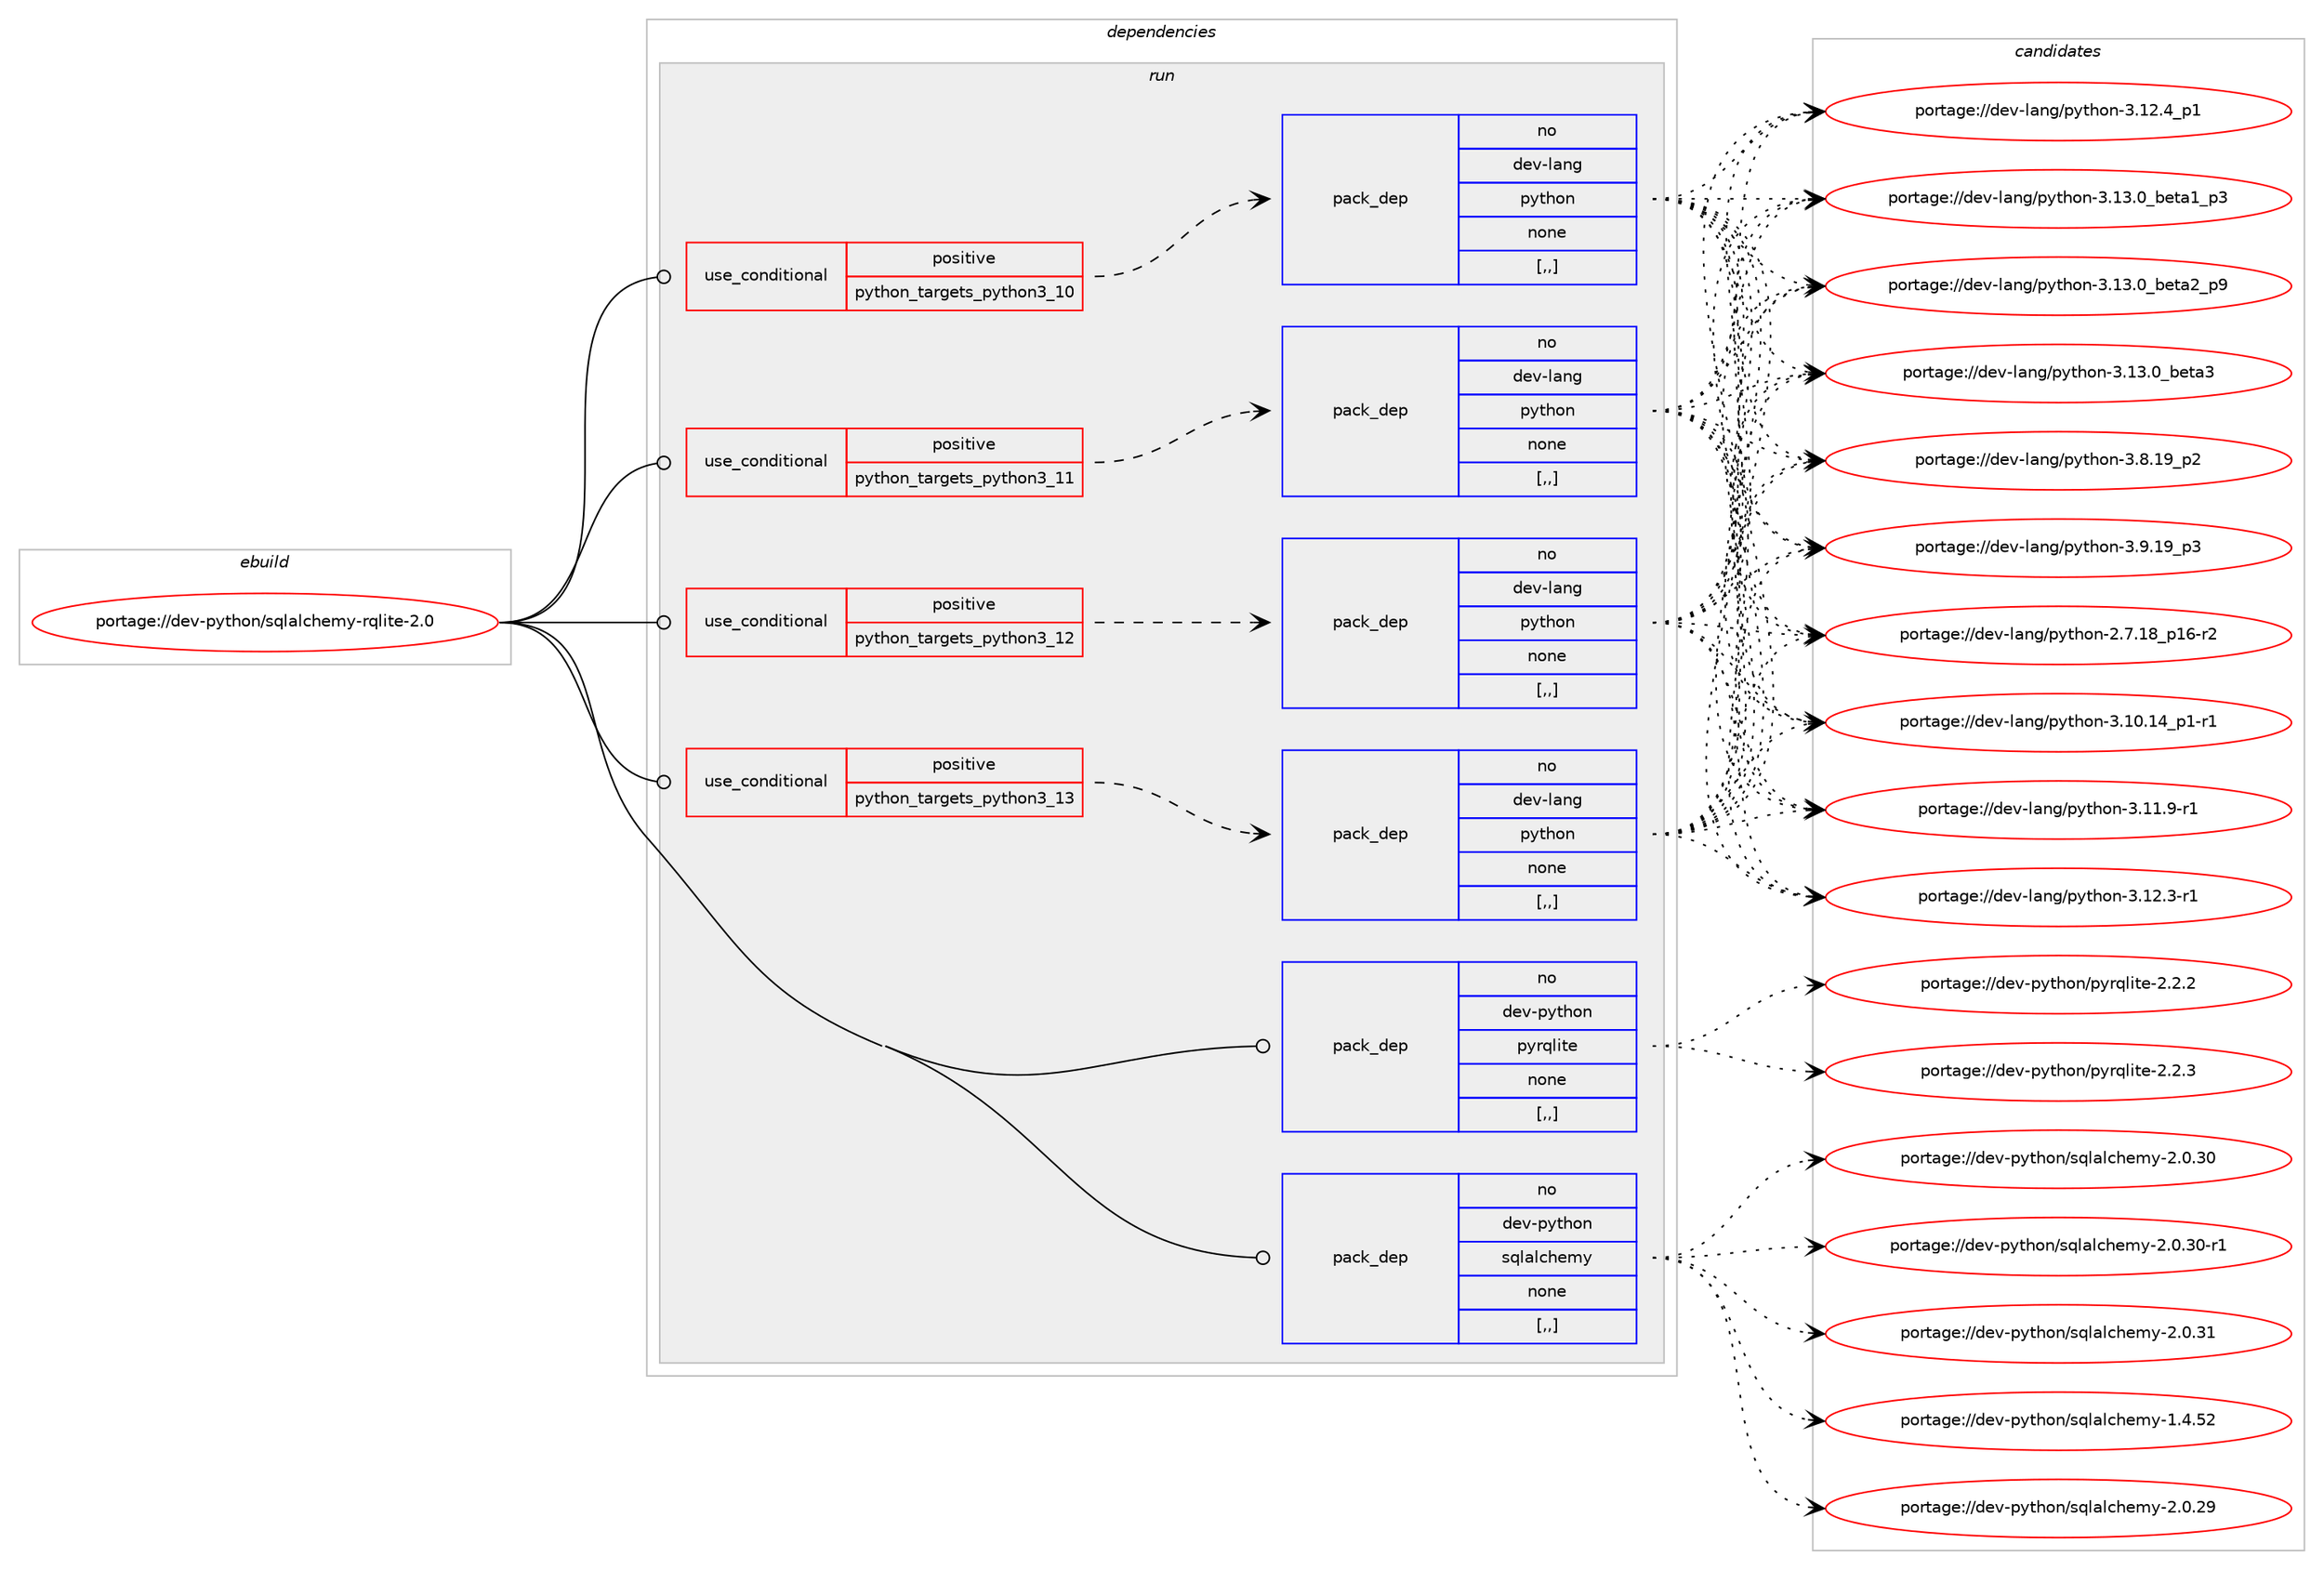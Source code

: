 digraph prolog {

# *************
# Graph options
# *************

newrank=true;
concentrate=true;
compound=true;
graph [rankdir=LR,fontname=Helvetica,fontsize=10,ranksep=1.5];#, ranksep=2.5, nodesep=0.2];
edge  [arrowhead=vee];
node  [fontname=Helvetica,fontsize=10];

# **********
# The ebuild
# **********

subgraph cluster_leftcol {
color=gray;
rank=same;
label=<<i>ebuild</i>>;
id [label="portage://dev-python/sqlalchemy-rqlite-2.0", color=red, width=4, href="../dev-python/sqlalchemy-rqlite-2.0.svg"];
}

# ****************
# The dependencies
# ****************

subgraph cluster_midcol {
color=gray;
label=<<i>dependencies</i>>;
subgraph cluster_compile {
fillcolor="#eeeeee";
style=filled;
label=<<i>compile</i>>;
}
subgraph cluster_compileandrun {
fillcolor="#eeeeee";
style=filled;
label=<<i>compile and run</i>>;
}
subgraph cluster_run {
fillcolor="#eeeeee";
style=filled;
label=<<i>run</i>>;
subgraph cond38771 {
dependency160534 [label=<<TABLE BORDER="0" CELLBORDER="1" CELLSPACING="0" CELLPADDING="4"><TR><TD ROWSPAN="3" CELLPADDING="10">use_conditional</TD></TR><TR><TD>positive</TD></TR><TR><TD>python_targets_python3_10</TD></TR></TABLE>>, shape=none, color=red];
subgraph pack120525 {
dependency160535 [label=<<TABLE BORDER="0" CELLBORDER="1" CELLSPACING="0" CELLPADDING="4" WIDTH="220"><TR><TD ROWSPAN="6" CELLPADDING="30">pack_dep</TD></TR><TR><TD WIDTH="110">no</TD></TR><TR><TD>dev-lang</TD></TR><TR><TD>python</TD></TR><TR><TD>none</TD></TR><TR><TD>[,,]</TD></TR></TABLE>>, shape=none, color=blue];
}
dependency160534:e -> dependency160535:w [weight=20,style="dashed",arrowhead="vee"];
}
id:e -> dependency160534:w [weight=20,style="solid",arrowhead="odot"];
subgraph cond38772 {
dependency160536 [label=<<TABLE BORDER="0" CELLBORDER="1" CELLSPACING="0" CELLPADDING="4"><TR><TD ROWSPAN="3" CELLPADDING="10">use_conditional</TD></TR><TR><TD>positive</TD></TR><TR><TD>python_targets_python3_11</TD></TR></TABLE>>, shape=none, color=red];
subgraph pack120526 {
dependency160537 [label=<<TABLE BORDER="0" CELLBORDER="1" CELLSPACING="0" CELLPADDING="4" WIDTH="220"><TR><TD ROWSPAN="6" CELLPADDING="30">pack_dep</TD></TR><TR><TD WIDTH="110">no</TD></TR><TR><TD>dev-lang</TD></TR><TR><TD>python</TD></TR><TR><TD>none</TD></TR><TR><TD>[,,]</TD></TR></TABLE>>, shape=none, color=blue];
}
dependency160536:e -> dependency160537:w [weight=20,style="dashed",arrowhead="vee"];
}
id:e -> dependency160536:w [weight=20,style="solid",arrowhead="odot"];
subgraph cond38773 {
dependency160538 [label=<<TABLE BORDER="0" CELLBORDER="1" CELLSPACING="0" CELLPADDING="4"><TR><TD ROWSPAN="3" CELLPADDING="10">use_conditional</TD></TR><TR><TD>positive</TD></TR><TR><TD>python_targets_python3_12</TD></TR></TABLE>>, shape=none, color=red];
subgraph pack120527 {
dependency160539 [label=<<TABLE BORDER="0" CELLBORDER="1" CELLSPACING="0" CELLPADDING="4" WIDTH="220"><TR><TD ROWSPAN="6" CELLPADDING="30">pack_dep</TD></TR><TR><TD WIDTH="110">no</TD></TR><TR><TD>dev-lang</TD></TR><TR><TD>python</TD></TR><TR><TD>none</TD></TR><TR><TD>[,,]</TD></TR></TABLE>>, shape=none, color=blue];
}
dependency160538:e -> dependency160539:w [weight=20,style="dashed",arrowhead="vee"];
}
id:e -> dependency160538:w [weight=20,style="solid",arrowhead="odot"];
subgraph cond38774 {
dependency160540 [label=<<TABLE BORDER="0" CELLBORDER="1" CELLSPACING="0" CELLPADDING="4"><TR><TD ROWSPAN="3" CELLPADDING="10">use_conditional</TD></TR><TR><TD>positive</TD></TR><TR><TD>python_targets_python3_13</TD></TR></TABLE>>, shape=none, color=red];
subgraph pack120528 {
dependency160541 [label=<<TABLE BORDER="0" CELLBORDER="1" CELLSPACING="0" CELLPADDING="4" WIDTH="220"><TR><TD ROWSPAN="6" CELLPADDING="30">pack_dep</TD></TR><TR><TD WIDTH="110">no</TD></TR><TR><TD>dev-lang</TD></TR><TR><TD>python</TD></TR><TR><TD>none</TD></TR><TR><TD>[,,]</TD></TR></TABLE>>, shape=none, color=blue];
}
dependency160540:e -> dependency160541:w [weight=20,style="dashed",arrowhead="vee"];
}
id:e -> dependency160540:w [weight=20,style="solid",arrowhead="odot"];
subgraph pack120529 {
dependency160542 [label=<<TABLE BORDER="0" CELLBORDER="1" CELLSPACING="0" CELLPADDING="4" WIDTH="220"><TR><TD ROWSPAN="6" CELLPADDING="30">pack_dep</TD></TR><TR><TD WIDTH="110">no</TD></TR><TR><TD>dev-python</TD></TR><TR><TD>pyrqlite</TD></TR><TR><TD>none</TD></TR><TR><TD>[,,]</TD></TR></TABLE>>, shape=none, color=blue];
}
id:e -> dependency160542:w [weight=20,style="solid",arrowhead="odot"];
subgraph pack120530 {
dependency160543 [label=<<TABLE BORDER="0" CELLBORDER="1" CELLSPACING="0" CELLPADDING="4" WIDTH="220"><TR><TD ROWSPAN="6" CELLPADDING="30">pack_dep</TD></TR><TR><TD WIDTH="110">no</TD></TR><TR><TD>dev-python</TD></TR><TR><TD>sqlalchemy</TD></TR><TR><TD>none</TD></TR><TR><TD>[,,]</TD></TR></TABLE>>, shape=none, color=blue];
}
id:e -> dependency160543:w [weight=20,style="solid",arrowhead="odot"];
}
}

# **************
# The candidates
# **************

subgraph cluster_choices {
rank=same;
color=gray;
label=<<i>candidates</i>>;

subgraph choice120525 {
color=black;
nodesep=1;
choice100101118451089711010347112121116104111110455046554649569511249544511450 [label="portage://dev-lang/python-2.7.18_p16-r2", color=red, width=4,href="../dev-lang/python-2.7.18_p16-r2.svg"];
choice100101118451089711010347112121116104111110455146494846495295112494511449 [label="portage://dev-lang/python-3.10.14_p1-r1", color=red, width=4,href="../dev-lang/python-3.10.14_p1-r1.svg"];
choice100101118451089711010347112121116104111110455146494946574511449 [label="portage://dev-lang/python-3.11.9-r1", color=red, width=4,href="../dev-lang/python-3.11.9-r1.svg"];
choice100101118451089711010347112121116104111110455146495046514511449 [label="portage://dev-lang/python-3.12.3-r1", color=red, width=4,href="../dev-lang/python-3.12.3-r1.svg"];
choice100101118451089711010347112121116104111110455146495046529511249 [label="portage://dev-lang/python-3.12.4_p1", color=red, width=4,href="../dev-lang/python-3.12.4_p1.svg"];
choice10010111845108971101034711212111610411111045514649514648959810111697499511251 [label="portage://dev-lang/python-3.13.0_beta1_p3", color=red, width=4,href="../dev-lang/python-3.13.0_beta1_p3.svg"];
choice10010111845108971101034711212111610411111045514649514648959810111697509511257 [label="portage://dev-lang/python-3.13.0_beta2_p9", color=red, width=4,href="../dev-lang/python-3.13.0_beta2_p9.svg"];
choice1001011184510897110103471121211161041111104551464951464895981011169751 [label="portage://dev-lang/python-3.13.0_beta3", color=red, width=4,href="../dev-lang/python-3.13.0_beta3.svg"];
choice100101118451089711010347112121116104111110455146564649579511250 [label="portage://dev-lang/python-3.8.19_p2", color=red, width=4,href="../dev-lang/python-3.8.19_p2.svg"];
choice100101118451089711010347112121116104111110455146574649579511251 [label="portage://dev-lang/python-3.9.19_p3", color=red, width=4,href="../dev-lang/python-3.9.19_p3.svg"];
dependency160535:e -> choice100101118451089711010347112121116104111110455046554649569511249544511450:w [style=dotted,weight="100"];
dependency160535:e -> choice100101118451089711010347112121116104111110455146494846495295112494511449:w [style=dotted,weight="100"];
dependency160535:e -> choice100101118451089711010347112121116104111110455146494946574511449:w [style=dotted,weight="100"];
dependency160535:e -> choice100101118451089711010347112121116104111110455146495046514511449:w [style=dotted,weight="100"];
dependency160535:e -> choice100101118451089711010347112121116104111110455146495046529511249:w [style=dotted,weight="100"];
dependency160535:e -> choice10010111845108971101034711212111610411111045514649514648959810111697499511251:w [style=dotted,weight="100"];
dependency160535:e -> choice10010111845108971101034711212111610411111045514649514648959810111697509511257:w [style=dotted,weight="100"];
dependency160535:e -> choice1001011184510897110103471121211161041111104551464951464895981011169751:w [style=dotted,weight="100"];
dependency160535:e -> choice100101118451089711010347112121116104111110455146564649579511250:w [style=dotted,weight="100"];
dependency160535:e -> choice100101118451089711010347112121116104111110455146574649579511251:w [style=dotted,weight="100"];
}
subgraph choice120526 {
color=black;
nodesep=1;
choice100101118451089711010347112121116104111110455046554649569511249544511450 [label="portage://dev-lang/python-2.7.18_p16-r2", color=red, width=4,href="../dev-lang/python-2.7.18_p16-r2.svg"];
choice100101118451089711010347112121116104111110455146494846495295112494511449 [label="portage://dev-lang/python-3.10.14_p1-r1", color=red, width=4,href="../dev-lang/python-3.10.14_p1-r1.svg"];
choice100101118451089711010347112121116104111110455146494946574511449 [label="portage://dev-lang/python-3.11.9-r1", color=red, width=4,href="../dev-lang/python-3.11.9-r1.svg"];
choice100101118451089711010347112121116104111110455146495046514511449 [label="portage://dev-lang/python-3.12.3-r1", color=red, width=4,href="../dev-lang/python-3.12.3-r1.svg"];
choice100101118451089711010347112121116104111110455146495046529511249 [label="portage://dev-lang/python-3.12.4_p1", color=red, width=4,href="../dev-lang/python-3.12.4_p1.svg"];
choice10010111845108971101034711212111610411111045514649514648959810111697499511251 [label="portage://dev-lang/python-3.13.0_beta1_p3", color=red, width=4,href="../dev-lang/python-3.13.0_beta1_p3.svg"];
choice10010111845108971101034711212111610411111045514649514648959810111697509511257 [label="portage://dev-lang/python-3.13.0_beta2_p9", color=red, width=4,href="../dev-lang/python-3.13.0_beta2_p9.svg"];
choice1001011184510897110103471121211161041111104551464951464895981011169751 [label="portage://dev-lang/python-3.13.0_beta3", color=red, width=4,href="../dev-lang/python-3.13.0_beta3.svg"];
choice100101118451089711010347112121116104111110455146564649579511250 [label="portage://dev-lang/python-3.8.19_p2", color=red, width=4,href="../dev-lang/python-3.8.19_p2.svg"];
choice100101118451089711010347112121116104111110455146574649579511251 [label="portage://dev-lang/python-3.9.19_p3", color=red, width=4,href="../dev-lang/python-3.9.19_p3.svg"];
dependency160537:e -> choice100101118451089711010347112121116104111110455046554649569511249544511450:w [style=dotted,weight="100"];
dependency160537:e -> choice100101118451089711010347112121116104111110455146494846495295112494511449:w [style=dotted,weight="100"];
dependency160537:e -> choice100101118451089711010347112121116104111110455146494946574511449:w [style=dotted,weight="100"];
dependency160537:e -> choice100101118451089711010347112121116104111110455146495046514511449:w [style=dotted,weight="100"];
dependency160537:e -> choice100101118451089711010347112121116104111110455146495046529511249:w [style=dotted,weight="100"];
dependency160537:e -> choice10010111845108971101034711212111610411111045514649514648959810111697499511251:w [style=dotted,weight="100"];
dependency160537:e -> choice10010111845108971101034711212111610411111045514649514648959810111697509511257:w [style=dotted,weight="100"];
dependency160537:e -> choice1001011184510897110103471121211161041111104551464951464895981011169751:w [style=dotted,weight="100"];
dependency160537:e -> choice100101118451089711010347112121116104111110455146564649579511250:w [style=dotted,weight="100"];
dependency160537:e -> choice100101118451089711010347112121116104111110455146574649579511251:w [style=dotted,weight="100"];
}
subgraph choice120527 {
color=black;
nodesep=1;
choice100101118451089711010347112121116104111110455046554649569511249544511450 [label="portage://dev-lang/python-2.7.18_p16-r2", color=red, width=4,href="../dev-lang/python-2.7.18_p16-r2.svg"];
choice100101118451089711010347112121116104111110455146494846495295112494511449 [label="portage://dev-lang/python-3.10.14_p1-r1", color=red, width=4,href="../dev-lang/python-3.10.14_p1-r1.svg"];
choice100101118451089711010347112121116104111110455146494946574511449 [label="portage://dev-lang/python-3.11.9-r1", color=red, width=4,href="../dev-lang/python-3.11.9-r1.svg"];
choice100101118451089711010347112121116104111110455146495046514511449 [label="portage://dev-lang/python-3.12.3-r1", color=red, width=4,href="../dev-lang/python-3.12.3-r1.svg"];
choice100101118451089711010347112121116104111110455146495046529511249 [label="portage://dev-lang/python-3.12.4_p1", color=red, width=4,href="../dev-lang/python-3.12.4_p1.svg"];
choice10010111845108971101034711212111610411111045514649514648959810111697499511251 [label="portage://dev-lang/python-3.13.0_beta1_p3", color=red, width=4,href="../dev-lang/python-3.13.0_beta1_p3.svg"];
choice10010111845108971101034711212111610411111045514649514648959810111697509511257 [label="portage://dev-lang/python-3.13.0_beta2_p9", color=red, width=4,href="../dev-lang/python-3.13.0_beta2_p9.svg"];
choice1001011184510897110103471121211161041111104551464951464895981011169751 [label="portage://dev-lang/python-3.13.0_beta3", color=red, width=4,href="../dev-lang/python-3.13.0_beta3.svg"];
choice100101118451089711010347112121116104111110455146564649579511250 [label="portage://dev-lang/python-3.8.19_p2", color=red, width=4,href="../dev-lang/python-3.8.19_p2.svg"];
choice100101118451089711010347112121116104111110455146574649579511251 [label="portage://dev-lang/python-3.9.19_p3", color=red, width=4,href="../dev-lang/python-3.9.19_p3.svg"];
dependency160539:e -> choice100101118451089711010347112121116104111110455046554649569511249544511450:w [style=dotted,weight="100"];
dependency160539:e -> choice100101118451089711010347112121116104111110455146494846495295112494511449:w [style=dotted,weight="100"];
dependency160539:e -> choice100101118451089711010347112121116104111110455146494946574511449:w [style=dotted,weight="100"];
dependency160539:e -> choice100101118451089711010347112121116104111110455146495046514511449:w [style=dotted,weight="100"];
dependency160539:e -> choice100101118451089711010347112121116104111110455146495046529511249:w [style=dotted,weight="100"];
dependency160539:e -> choice10010111845108971101034711212111610411111045514649514648959810111697499511251:w [style=dotted,weight="100"];
dependency160539:e -> choice10010111845108971101034711212111610411111045514649514648959810111697509511257:w [style=dotted,weight="100"];
dependency160539:e -> choice1001011184510897110103471121211161041111104551464951464895981011169751:w [style=dotted,weight="100"];
dependency160539:e -> choice100101118451089711010347112121116104111110455146564649579511250:w [style=dotted,weight="100"];
dependency160539:e -> choice100101118451089711010347112121116104111110455146574649579511251:w [style=dotted,weight="100"];
}
subgraph choice120528 {
color=black;
nodesep=1;
choice100101118451089711010347112121116104111110455046554649569511249544511450 [label="portage://dev-lang/python-2.7.18_p16-r2", color=red, width=4,href="../dev-lang/python-2.7.18_p16-r2.svg"];
choice100101118451089711010347112121116104111110455146494846495295112494511449 [label="portage://dev-lang/python-3.10.14_p1-r1", color=red, width=4,href="../dev-lang/python-3.10.14_p1-r1.svg"];
choice100101118451089711010347112121116104111110455146494946574511449 [label="portage://dev-lang/python-3.11.9-r1", color=red, width=4,href="../dev-lang/python-3.11.9-r1.svg"];
choice100101118451089711010347112121116104111110455146495046514511449 [label="portage://dev-lang/python-3.12.3-r1", color=red, width=4,href="../dev-lang/python-3.12.3-r1.svg"];
choice100101118451089711010347112121116104111110455146495046529511249 [label="portage://dev-lang/python-3.12.4_p1", color=red, width=4,href="../dev-lang/python-3.12.4_p1.svg"];
choice10010111845108971101034711212111610411111045514649514648959810111697499511251 [label="portage://dev-lang/python-3.13.0_beta1_p3", color=red, width=4,href="../dev-lang/python-3.13.0_beta1_p3.svg"];
choice10010111845108971101034711212111610411111045514649514648959810111697509511257 [label="portage://dev-lang/python-3.13.0_beta2_p9", color=red, width=4,href="../dev-lang/python-3.13.0_beta2_p9.svg"];
choice1001011184510897110103471121211161041111104551464951464895981011169751 [label="portage://dev-lang/python-3.13.0_beta3", color=red, width=4,href="../dev-lang/python-3.13.0_beta3.svg"];
choice100101118451089711010347112121116104111110455146564649579511250 [label="portage://dev-lang/python-3.8.19_p2", color=red, width=4,href="../dev-lang/python-3.8.19_p2.svg"];
choice100101118451089711010347112121116104111110455146574649579511251 [label="portage://dev-lang/python-3.9.19_p3", color=red, width=4,href="../dev-lang/python-3.9.19_p3.svg"];
dependency160541:e -> choice100101118451089711010347112121116104111110455046554649569511249544511450:w [style=dotted,weight="100"];
dependency160541:e -> choice100101118451089711010347112121116104111110455146494846495295112494511449:w [style=dotted,weight="100"];
dependency160541:e -> choice100101118451089711010347112121116104111110455146494946574511449:w [style=dotted,weight="100"];
dependency160541:e -> choice100101118451089711010347112121116104111110455146495046514511449:w [style=dotted,weight="100"];
dependency160541:e -> choice100101118451089711010347112121116104111110455146495046529511249:w [style=dotted,weight="100"];
dependency160541:e -> choice10010111845108971101034711212111610411111045514649514648959810111697499511251:w [style=dotted,weight="100"];
dependency160541:e -> choice10010111845108971101034711212111610411111045514649514648959810111697509511257:w [style=dotted,weight="100"];
dependency160541:e -> choice1001011184510897110103471121211161041111104551464951464895981011169751:w [style=dotted,weight="100"];
dependency160541:e -> choice100101118451089711010347112121116104111110455146564649579511250:w [style=dotted,weight="100"];
dependency160541:e -> choice100101118451089711010347112121116104111110455146574649579511251:w [style=dotted,weight="100"];
}
subgraph choice120529 {
color=black;
nodesep=1;
choice1001011184511212111610411111047112121114113108105116101455046504650 [label="portage://dev-python/pyrqlite-2.2.2", color=red, width=4,href="../dev-python/pyrqlite-2.2.2.svg"];
choice1001011184511212111610411111047112121114113108105116101455046504651 [label="portage://dev-python/pyrqlite-2.2.3", color=red, width=4,href="../dev-python/pyrqlite-2.2.3.svg"];
dependency160542:e -> choice1001011184511212111610411111047112121114113108105116101455046504650:w [style=dotted,weight="100"];
dependency160542:e -> choice1001011184511212111610411111047112121114113108105116101455046504651:w [style=dotted,weight="100"];
}
subgraph choice120530 {
color=black;
nodesep=1;
choice1001011184511212111610411111047115113108971089910410110912145494652465350 [label="portage://dev-python/sqlalchemy-1.4.52", color=red, width=4,href="../dev-python/sqlalchemy-1.4.52.svg"];
choice1001011184511212111610411111047115113108971089910410110912145504648465057 [label="portage://dev-python/sqlalchemy-2.0.29", color=red, width=4,href="../dev-python/sqlalchemy-2.0.29.svg"];
choice1001011184511212111610411111047115113108971089910410110912145504648465148 [label="portage://dev-python/sqlalchemy-2.0.30", color=red, width=4,href="../dev-python/sqlalchemy-2.0.30.svg"];
choice10010111845112121116104111110471151131089710899104101109121455046484651484511449 [label="portage://dev-python/sqlalchemy-2.0.30-r1", color=red, width=4,href="../dev-python/sqlalchemy-2.0.30-r1.svg"];
choice1001011184511212111610411111047115113108971089910410110912145504648465149 [label="portage://dev-python/sqlalchemy-2.0.31", color=red, width=4,href="../dev-python/sqlalchemy-2.0.31.svg"];
dependency160543:e -> choice1001011184511212111610411111047115113108971089910410110912145494652465350:w [style=dotted,weight="100"];
dependency160543:e -> choice1001011184511212111610411111047115113108971089910410110912145504648465057:w [style=dotted,weight="100"];
dependency160543:e -> choice1001011184511212111610411111047115113108971089910410110912145504648465148:w [style=dotted,weight="100"];
dependency160543:e -> choice10010111845112121116104111110471151131089710899104101109121455046484651484511449:w [style=dotted,weight="100"];
dependency160543:e -> choice1001011184511212111610411111047115113108971089910410110912145504648465149:w [style=dotted,weight="100"];
}
}

}
